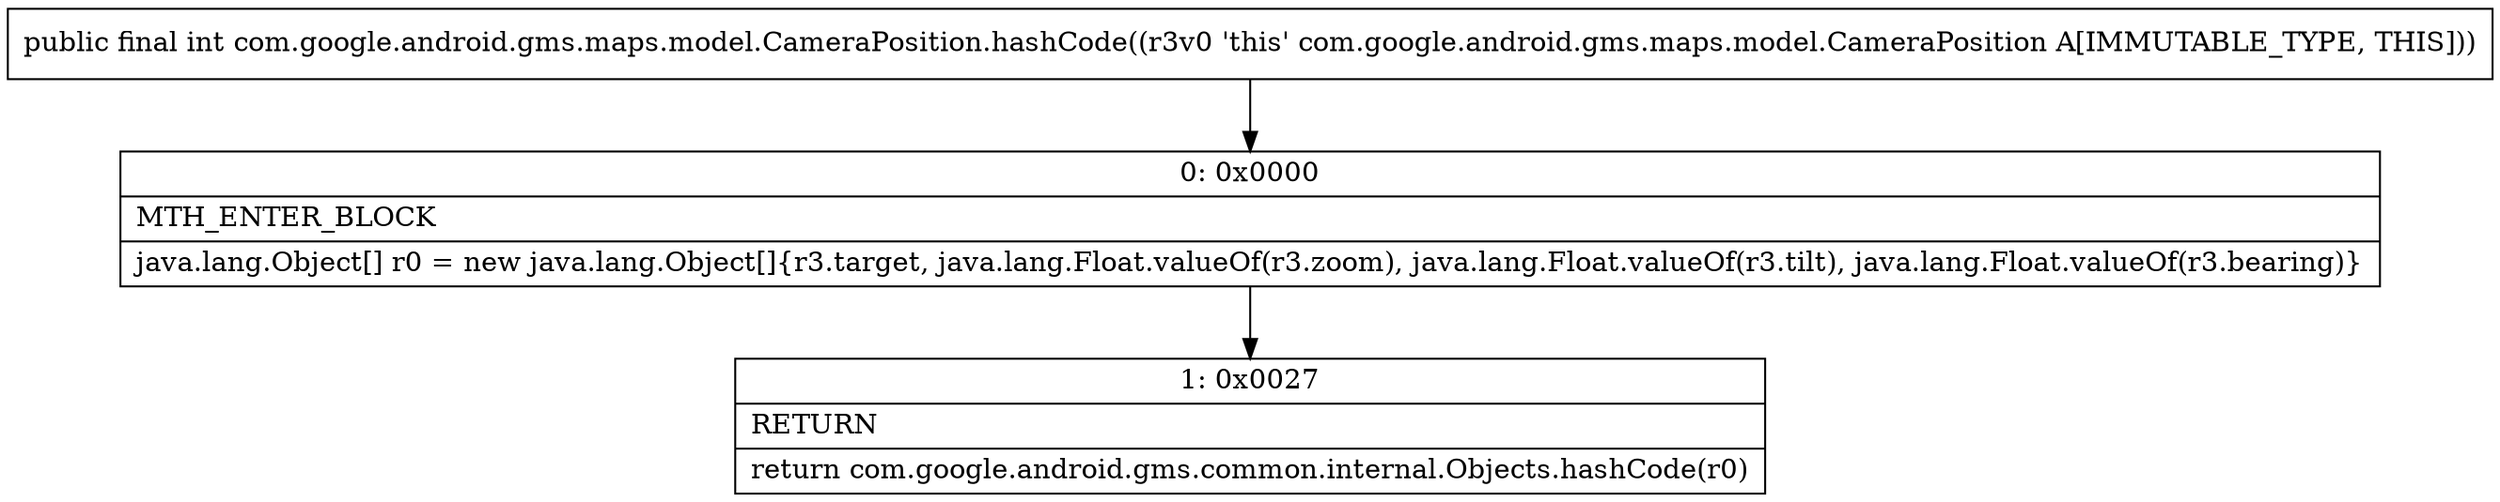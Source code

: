 digraph "CFG forcom.google.android.gms.maps.model.CameraPosition.hashCode()I" {
Node_0 [shape=record,label="{0\:\ 0x0000|MTH_ENTER_BLOCK\l|java.lang.Object[] r0 = new java.lang.Object[]\{r3.target, java.lang.Float.valueOf(r3.zoom), java.lang.Float.valueOf(r3.tilt), java.lang.Float.valueOf(r3.bearing)\}\l}"];
Node_1 [shape=record,label="{1\:\ 0x0027|RETURN\l|return com.google.android.gms.common.internal.Objects.hashCode(r0)\l}"];
MethodNode[shape=record,label="{public final int com.google.android.gms.maps.model.CameraPosition.hashCode((r3v0 'this' com.google.android.gms.maps.model.CameraPosition A[IMMUTABLE_TYPE, THIS])) }"];
MethodNode -> Node_0;
Node_0 -> Node_1;
}

